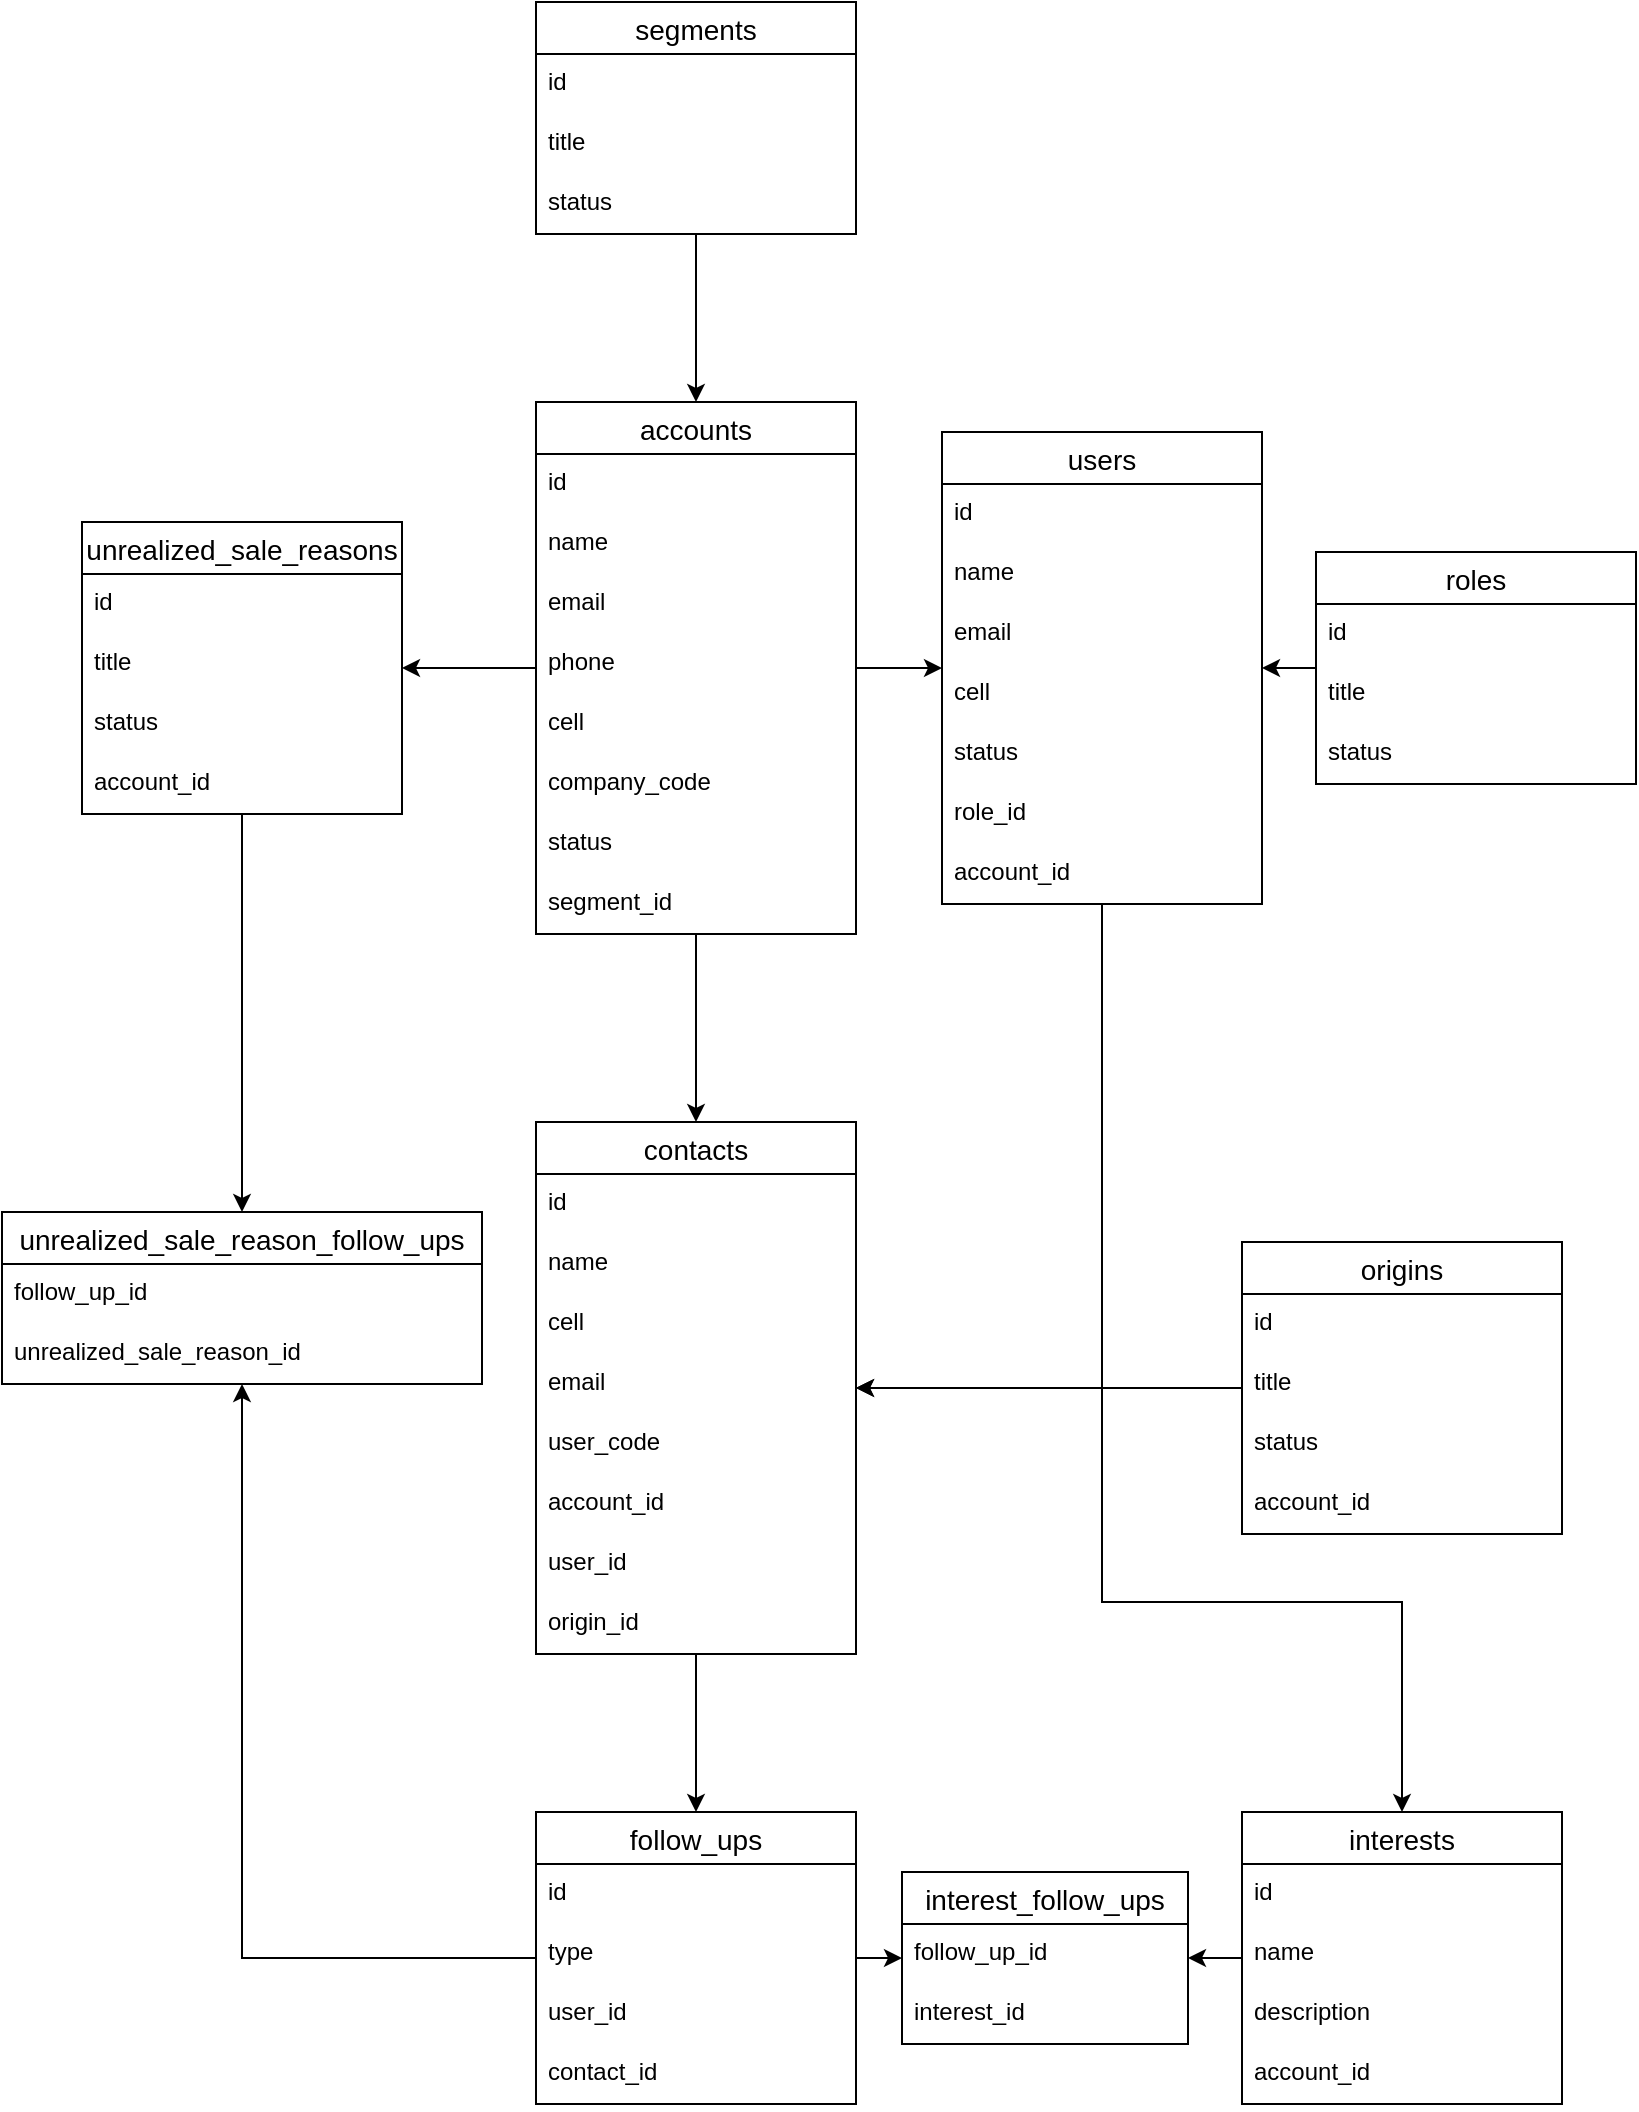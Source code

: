 <mxfile version="14.8.6" type="device"><diagram id="SLWSRsTq-FaPYbx-7JLq" name="Page-1"><mxGraphModel dx="1422" dy="762" grid="1" gridSize="10" guides="1" tooltips="1" connect="1" arrows="1" fold="1" page="1" pageScale="1" pageWidth="827" pageHeight="1169" math="0" shadow="0"><root><mxCell id="0"/><mxCell id="1" parent="0"/><mxCell id="yefjeWJ7altQWgFbyd8C-14" style="edgeStyle=orthogonalEdgeStyle;rounded=0;orthogonalLoop=1;jettySize=auto;html=1;entryX=0.5;entryY=0;entryDx=0;entryDy=0;" parent="1" source="YGh1TgvvSzcem3cveo73-14" target="YGh1TgvvSzcem3cveo73-19" edge="1"><mxGeometry relative="1" as="geometry"><mxPoint x="357" y="250" as="targetPoint"/></mxGeometry></mxCell><mxCell id="YGh1TgvvSzcem3cveo73-14" value="segments" style="swimlane;fontStyle=0;childLayout=stackLayout;horizontal=1;startSize=26;horizontalStack=0;resizeParent=1;resizeParentMax=0;resizeLast=0;collapsible=1;marginBottom=0;align=center;fontSize=14;" parent="1" vertex="1"><mxGeometry x="277" y="70" width="160" height="116" as="geometry"><mxRectangle x="277" y="70" width="90" height="26" as="alternateBounds"/></mxGeometry></mxCell><mxCell id="YGh1TgvvSzcem3cveo73-15" value="id" style="text;strokeColor=none;fillColor=none;spacingLeft=4;spacingRight=4;overflow=hidden;rotatable=0;points=[[0,0.5],[1,0.5]];portConstraint=eastwest;fontSize=12;" parent="YGh1TgvvSzcem3cveo73-14" vertex="1"><mxGeometry y="26" width="160" height="30" as="geometry"/></mxCell><mxCell id="YGh1TgvvSzcem3cveo73-16" value="title" style="text;strokeColor=none;fillColor=none;spacingLeft=4;spacingRight=4;overflow=hidden;rotatable=0;points=[[0,0.5],[1,0.5]];portConstraint=eastwest;fontSize=12;" parent="YGh1TgvvSzcem3cveo73-14" vertex="1"><mxGeometry y="56" width="160" height="30" as="geometry"/></mxCell><mxCell id="YGh1TgvvSzcem3cveo73-17" value="status" style="text;strokeColor=none;fillColor=none;spacingLeft=4;spacingRight=4;overflow=hidden;rotatable=0;points=[[0,0.5],[1,0.5]];portConstraint=eastwest;fontSize=12;" parent="YGh1TgvvSzcem3cveo73-14" vertex="1"><mxGeometry y="86" width="160" height="30" as="geometry"/></mxCell><mxCell id="yefjeWJ7altQWgFbyd8C-15" style="edgeStyle=orthogonalEdgeStyle;rounded=0;orthogonalLoop=1;jettySize=auto;html=1;" parent="1" source="YGh1TgvvSzcem3cveo73-19" target="YGh1TgvvSzcem3cveo73-31" edge="1"><mxGeometry relative="1" as="geometry"/></mxCell><mxCell id="yefjeWJ7altQWgFbyd8C-16" style="edgeStyle=orthogonalEdgeStyle;rounded=0;orthogonalLoop=1;jettySize=auto;html=1;" parent="1" source="YGh1TgvvSzcem3cveo73-19" target="YGh1TgvvSzcem3cveo73-23" edge="1"><mxGeometry relative="1" as="geometry"/></mxCell><mxCell id="yefjeWJ7altQWgFbyd8C-17" style="edgeStyle=orthogonalEdgeStyle;rounded=0;orthogonalLoop=1;jettySize=auto;html=1;" parent="1" source="YGh1TgvvSzcem3cveo73-19" target="YGh1TgvvSzcem3cveo73-35" edge="1"><mxGeometry relative="1" as="geometry"/></mxCell><mxCell id="YGh1TgvvSzcem3cveo73-19" value="accounts" style="swimlane;fontStyle=0;childLayout=stackLayout;horizontal=1;startSize=26;horizontalStack=0;resizeParent=1;resizeParentMax=0;resizeLast=0;collapsible=1;marginBottom=0;align=center;fontSize=14;" parent="1" vertex="1"><mxGeometry x="277" y="270" width="160" height="266" as="geometry"><mxRectangle x="277" y="270" width="90" height="26" as="alternateBounds"/></mxGeometry></mxCell><mxCell id="YGh1TgvvSzcem3cveo73-20" value="id" style="text;strokeColor=none;fillColor=none;spacingLeft=4;spacingRight=4;overflow=hidden;rotatable=0;points=[[0,0.5],[1,0.5]];portConstraint=eastwest;fontSize=12;" parent="YGh1TgvvSzcem3cveo73-19" vertex="1"><mxGeometry y="26" width="160" height="30" as="geometry"/></mxCell><mxCell id="YGh1TgvvSzcem3cveo73-21" value="name" style="text;strokeColor=none;fillColor=none;spacingLeft=4;spacingRight=4;overflow=hidden;rotatable=0;points=[[0,0.5],[1,0.5]];portConstraint=eastwest;fontSize=12;" parent="YGh1TgvvSzcem3cveo73-19" vertex="1"><mxGeometry y="56" width="160" height="30" as="geometry"/></mxCell><mxCell id="YGh1TgvvSzcem3cveo73-22" value="email" style="text;strokeColor=none;fillColor=none;spacingLeft=4;spacingRight=4;overflow=hidden;rotatable=0;points=[[0,0.5],[1,0.5]];portConstraint=eastwest;fontSize=12;" parent="YGh1TgvvSzcem3cveo73-19" vertex="1"><mxGeometry y="86" width="160" height="30" as="geometry"/></mxCell><mxCell id="YGh1TgvvSzcem3cveo73-47" value="phone" style="text;strokeColor=none;fillColor=none;spacingLeft=4;spacingRight=4;overflow=hidden;rotatable=0;points=[[0,0.5],[1,0.5]];portConstraint=eastwest;fontSize=12;" parent="YGh1TgvvSzcem3cveo73-19" vertex="1"><mxGeometry y="116" width="160" height="30" as="geometry"/></mxCell><mxCell id="YGh1TgvvSzcem3cveo73-48" value="cell" style="text;strokeColor=none;fillColor=none;spacingLeft=4;spacingRight=4;overflow=hidden;rotatable=0;points=[[0,0.5],[1,0.5]];portConstraint=eastwest;fontSize=12;" parent="YGh1TgvvSzcem3cveo73-19" vertex="1"><mxGeometry y="146" width="160" height="30" as="geometry"/></mxCell><mxCell id="YGh1TgvvSzcem3cveo73-51" value="company_code" style="text;strokeColor=none;fillColor=none;spacingLeft=4;spacingRight=4;overflow=hidden;rotatable=0;points=[[0,0.5],[1,0.5]];portConstraint=eastwest;fontSize=12;" parent="YGh1TgvvSzcem3cveo73-19" vertex="1"><mxGeometry y="176" width="160" height="30" as="geometry"/></mxCell><mxCell id="YGh1TgvvSzcem3cveo73-65" value="status" style="text;strokeColor=none;fillColor=none;spacingLeft=4;spacingRight=4;overflow=hidden;rotatable=0;points=[[0,0.5],[1,0.5]];portConstraint=eastwest;fontSize=12;" parent="YGh1TgvvSzcem3cveo73-19" vertex="1"><mxGeometry y="206" width="160" height="30" as="geometry"/></mxCell><mxCell id="YGh1TgvvSzcem3cveo73-50" value="segment_id" style="text;strokeColor=none;fillColor=none;spacingLeft=4;spacingRight=4;overflow=hidden;rotatable=0;points=[[0,0.5],[1,0.5]];portConstraint=eastwest;fontSize=12;" parent="YGh1TgvvSzcem3cveo73-19" vertex="1"><mxGeometry y="236" width="160" height="30" as="geometry"/></mxCell><mxCell id="5DFRYK8fMRRsfZinqLZB-3" style="edgeStyle=orthogonalEdgeStyle;rounded=0;orthogonalLoop=1;jettySize=auto;html=1;" parent="1" source="YGh1TgvvSzcem3cveo73-23" target="YGh1TgvvSzcem3cveo73-27" edge="1"><mxGeometry relative="1" as="geometry"><Array as="points"><mxPoint x="560" y="870"/><mxPoint x="710" y="870"/></Array></mxGeometry></mxCell><mxCell id="5DFRYK8fMRRsfZinqLZB-4" style="edgeStyle=orthogonalEdgeStyle;rounded=0;orthogonalLoop=1;jettySize=auto;html=1;" parent="1" source="YGh1TgvvSzcem3cveo73-23" target="YGh1TgvvSzcem3cveo73-31" edge="1"><mxGeometry relative="1" as="geometry"><Array as="points"><mxPoint x="560" y="763"/></Array></mxGeometry></mxCell><mxCell id="YGh1TgvvSzcem3cveo73-23" value="users" style="swimlane;fontStyle=0;childLayout=stackLayout;horizontal=1;startSize=26;horizontalStack=0;resizeParent=1;resizeParentMax=0;resizeLast=0;collapsible=1;marginBottom=0;align=center;fontSize=14;" parent="1" vertex="1"><mxGeometry x="480" y="285" width="160" height="236" as="geometry"><mxRectangle x="449" y="368" width="70" height="26" as="alternateBounds"/></mxGeometry></mxCell><mxCell id="YGh1TgvvSzcem3cveo73-24" value="id" style="text;strokeColor=none;fillColor=none;spacingLeft=4;spacingRight=4;overflow=hidden;rotatable=0;points=[[0,0.5],[1,0.5]];portConstraint=eastwest;fontSize=12;" parent="YGh1TgvvSzcem3cveo73-23" vertex="1"><mxGeometry y="26" width="160" height="30" as="geometry"/></mxCell><mxCell id="YGh1TgvvSzcem3cveo73-25" value="name" style="text;strokeColor=none;fillColor=none;spacingLeft=4;spacingRight=4;overflow=hidden;rotatable=0;points=[[0,0.5],[1,0.5]];portConstraint=eastwest;fontSize=12;" parent="YGh1TgvvSzcem3cveo73-23" vertex="1"><mxGeometry y="56" width="160" height="30" as="geometry"/></mxCell><mxCell id="YGh1TgvvSzcem3cveo73-58" value="email" style="text;strokeColor=none;fillColor=none;spacingLeft=4;spacingRight=4;overflow=hidden;rotatable=0;points=[[0,0.5],[1,0.5]];portConstraint=eastwest;fontSize=12;" parent="YGh1TgvvSzcem3cveo73-23" vertex="1"><mxGeometry y="86" width="160" height="30" as="geometry"/></mxCell><mxCell id="YGh1TgvvSzcem3cveo73-57" value="cell" style="text;strokeColor=none;fillColor=none;spacingLeft=4;spacingRight=4;overflow=hidden;rotatable=0;points=[[0,0.5],[1,0.5]];portConstraint=eastwest;fontSize=12;" parent="YGh1TgvvSzcem3cveo73-23" vertex="1"><mxGeometry y="116" width="160" height="30" as="geometry"/></mxCell><mxCell id="YGh1TgvvSzcem3cveo73-64" value="status" style="text;strokeColor=none;fillColor=none;spacingLeft=4;spacingRight=4;overflow=hidden;rotatable=0;points=[[0,0.5],[1,0.5]];portConstraint=eastwest;fontSize=12;" parent="YGh1TgvvSzcem3cveo73-23" vertex="1"><mxGeometry y="146" width="160" height="30" as="geometry"/></mxCell><mxCell id="YGh1TgvvSzcem3cveo73-62" value="role_id" style="text;strokeColor=none;fillColor=none;spacingLeft=4;spacingRight=4;overflow=hidden;rotatable=0;points=[[0,0.5],[1,0.5]];portConstraint=eastwest;fontSize=12;" parent="YGh1TgvvSzcem3cveo73-23" vertex="1"><mxGeometry y="176" width="160" height="30" as="geometry"/></mxCell><mxCell id="YGh1TgvvSzcem3cveo73-26" value="account_id" style="text;strokeColor=none;fillColor=none;spacingLeft=4;spacingRight=4;overflow=hidden;rotatable=0;points=[[0,0.5],[1,0.5]];portConstraint=eastwest;fontSize=12;" parent="YGh1TgvvSzcem3cveo73-23" vertex="1"><mxGeometry y="206" width="160" height="30" as="geometry"/></mxCell><mxCell id="5DFRYK8fMRRsfZinqLZB-14" style="edgeStyle=orthogonalEdgeStyle;rounded=0;orthogonalLoop=1;jettySize=auto;html=1;" parent="1" source="YGh1TgvvSzcem3cveo73-27" target="5DFRYK8fMRRsfZinqLZB-10" edge="1"><mxGeometry relative="1" as="geometry"/></mxCell><mxCell id="YGh1TgvvSzcem3cveo73-27" value="interests" style="swimlane;fontStyle=0;childLayout=stackLayout;horizontal=1;startSize=26;horizontalStack=0;resizeParent=1;resizeParentMax=0;resizeLast=0;collapsible=1;marginBottom=0;align=center;fontSize=14;" parent="1" vertex="1"><mxGeometry x="630" y="975" width="160" height="146" as="geometry"><mxRectangle x="312" y="870" width="90" height="26" as="alternateBounds"/></mxGeometry></mxCell><mxCell id="YGh1TgvvSzcem3cveo73-28" value="id" style="text;strokeColor=none;fillColor=none;spacingLeft=4;spacingRight=4;overflow=hidden;rotatable=0;points=[[0,0.5],[1,0.5]];portConstraint=eastwest;fontSize=12;" parent="YGh1TgvvSzcem3cveo73-27" vertex="1"><mxGeometry y="26" width="160" height="30" as="geometry"/></mxCell><mxCell id="YGh1TgvvSzcem3cveo73-29" value="name" style="text;strokeColor=none;fillColor=none;spacingLeft=4;spacingRight=4;overflow=hidden;rotatable=0;points=[[0,0.5],[1,0.5]];portConstraint=eastwest;fontSize=12;" parent="YGh1TgvvSzcem3cveo73-27" vertex="1"><mxGeometry y="56" width="160" height="30" as="geometry"/></mxCell><mxCell id="YGh1TgvvSzcem3cveo73-63" value="description" style="text;strokeColor=none;fillColor=none;spacingLeft=4;spacingRight=4;overflow=hidden;rotatable=0;points=[[0,0.5],[1,0.5]];portConstraint=eastwest;fontSize=12;" parent="YGh1TgvvSzcem3cveo73-27" vertex="1"><mxGeometry y="86" width="160" height="30" as="geometry"/></mxCell><mxCell id="5DFRYK8fMRRsfZinqLZB-5" value="account_id" style="text;strokeColor=none;fillColor=none;spacingLeft=4;spacingRight=4;overflow=hidden;rotatable=0;points=[[0,0.5],[1,0.5]];portConstraint=eastwest;fontSize=12;" parent="YGh1TgvvSzcem3cveo73-27" vertex="1"><mxGeometry y="116" width="160" height="30" as="geometry"/></mxCell><mxCell id="5DFRYK8fMRRsfZinqLZB-2" style="edgeStyle=orthogonalEdgeStyle;rounded=0;orthogonalLoop=1;jettySize=auto;html=1;" parent="1" source="YGh1TgvvSzcem3cveo73-31" target="YGh1TgvvSzcem3cveo73-43" edge="1"><mxGeometry relative="1" as="geometry"><mxPoint x="357" y="970" as="targetPoint"/></mxGeometry></mxCell><mxCell id="YGh1TgvvSzcem3cveo73-31" value="contacts" style="swimlane;fontStyle=0;childLayout=stackLayout;horizontal=1;startSize=26;horizontalStack=0;resizeParent=1;resizeParentMax=0;resizeLast=0;collapsible=1;marginBottom=0;align=center;fontSize=14;" parent="1" vertex="1"><mxGeometry x="277" y="630" width="160" height="266" as="geometry"><mxRectangle x="277" y="560" width="80" height="26" as="alternateBounds"/></mxGeometry></mxCell><mxCell id="YGh1TgvvSzcem3cveo73-32" value="id" style="text;strokeColor=none;fillColor=none;spacingLeft=4;spacingRight=4;overflow=hidden;rotatable=0;points=[[0,0.5],[1,0.5]];portConstraint=eastwest;fontSize=12;" parent="YGh1TgvvSzcem3cveo73-31" vertex="1"><mxGeometry y="26" width="160" height="30" as="geometry"/></mxCell><mxCell id="YGh1TgvvSzcem3cveo73-55" value="name" style="text;strokeColor=none;fillColor=none;spacingLeft=4;spacingRight=4;overflow=hidden;rotatable=0;points=[[0,0.5],[1,0.5]];portConstraint=eastwest;fontSize=12;" parent="YGh1TgvvSzcem3cveo73-31" vertex="1"><mxGeometry y="56" width="160" height="30" as="geometry"/></mxCell><mxCell id="YGh1TgvvSzcem3cveo73-54" value="cell" style="text;strokeColor=none;fillColor=none;spacingLeft=4;spacingRight=4;overflow=hidden;rotatable=0;points=[[0,0.5],[1,0.5]];portConstraint=eastwest;fontSize=12;" parent="YGh1TgvvSzcem3cveo73-31" vertex="1"><mxGeometry y="86" width="160" height="30" as="geometry"/></mxCell><mxCell id="YGh1TgvvSzcem3cveo73-33" value="email" style="text;strokeColor=none;fillColor=none;spacingLeft=4;spacingRight=4;overflow=hidden;rotatable=0;points=[[0,0.5],[1,0.5]];portConstraint=eastwest;fontSize=12;" parent="YGh1TgvvSzcem3cveo73-31" vertex="1"><mxGeometry y="116" width="160" height="30" as="geometry"/></mxCell><mxCell id="YGh1TgvvSzcem3cveo73-56" value="user_code" style="text;strokeColor=none;fillColor=none;spacingLeft=4;spacingRight=4;overflow=hidden;rotatable=0;points=[[0,0.5],[1,0.5]];portConstraint=eastwest;fontSize=12;" parent="YGh1TgvvSzcem3cveo73-31" vertex="1"><mxGeometry y="146" width="160" height="30" as="geometry"/></mxCell><mxCell id="YGh1TgvvSzcem3cveo73-34" value="account_id" style="text;strokeColor=none;fillColor=none;spacingLeft=4;spacingRight=4;overflow=hidden;rotatable=0;points=[[0,0.5],[1,0.5]];portConstraint=eastwest;fontSize=12;" parent="YGh1TgvvSzcem3cveo73-31" vertex="1"><mxGeometry y="176" width="160" height="30" as="geometry"/></mxCell><mxCell id="NJnUOKq8_FBB352ZVSWL-5" value="user_id" style="text;strokeColor=none;fillColor=none;spacingLeft=4;spacingRight=4;overflow=hidden;rotatable=0;points=[[0,0.5],[1,0.5]];portConstraint=eastwest;fontSize=12;" parent="YGh1TgvvSzcem3cveo73-31" vertex="1"><mxGeometry y="206" width="160" height="30" as="geometry"/></mxCell><mxCell id="yefjeWJ7altQWgFbyd8C-12" value="origin_id" style="text;strokeColor=none;fillColor=none;spacingLeft=4;spacingRight=4;overflow=hidden;rotatable=0;points=[[0,0.5],[1,0.5]];portConstraint=eastwest;fontSize=12;" parent="YGh1TgvvSzcem3cveo73-31" vertex="1"><mxGeometry y="236" width="160" height="30" as="geometry"/></mxCell><mxCell id="oTx3z8IuwwrT4i-um0_3-7" style="edgeStyle=orthogonalEdgeStyle;rounded=0;orthogonalLoop=1;jettySize=auto;html=1;" parent="1" source="YGh1TgvvSzcem3cveo73-35" target="oTx3z8IuwwrT4i-um0_3-2" edge="1"><mxGeometry relative="1" as="geometry"/></mxCell><mxCell id="YGh1TgvvSzcem3cveo73-35" value="unrealized_sale_reasons" style="swimlane;fontStyle=0;childLayout=stackLayout;horizontal=1;startSize=26;horizontalStack=0;resizeParent=1;resizeParentMax=0;resizeLast=0;collapsible=1;marginBottom=0;align=center;fontSize=14;" parent="1" vertex="1"><mxGeometry x="50" y="330" width="160" height="146" as="geometry"><mxRectangle x="51.25" y="500" width="189.5" height="26" as="alternateBounds"/></mxGeometry></mxCell><mxCell id="YGh1TgvvSzcem3cveo73-36" value="id" style="text;strokeColor=none;fillColor=none;spacingLeft=4;spacingRight=4;overflow=hidden;rotatable=0;points=[[0,0.5],[1,0.5]];portConstraint=eastwest;fontSize=12;" parent="YGh1TgvvSzcem3cveo73-35" vertex="1"><mxGeometry y="26" width="160" height="30" as="geometry"/></mxCell><mxCell id="YGh1TgvvSzcem3cveo73-37" value="title" style="text;strokeColor=none;fillColor=none;spacingLeft=4;spacingRight=4;overflow=hidden;rotatable=0;points=[[0,0.5],[1,0.5]];portConstraint=eastwest;fontSize=12;" parent="YGh1TgvvSzcem3cveo73-35" vertex="1"><mxGeometry y="56" width="160" height="30" as="geometry"/></mxCell><mxCell id="YGh1TgvvSzcem3cveo73-38" value="status" style="text;strokeColor=none;fillColor=none;spacingLeft=4;spacingRight=4;overflow=hidden;rotatable=0;points=[[0,0.5],[1,0.5]];portConstraint=eastwest;fontSize=12;" parent="YGh1TgvvSzcem3cveo73-35" vertex="1"><mxGeometry y="86" width="160" height="30" as="geometry"/></mxCell><mxCell id="efwUKrIB1t4HCWGuJTT1-2" value="account_id" style="text;strokeColor=none;fillColor=none;spacingLeft=4;spacingRight=4;overflow=hidden;rotatable=0;points=[[0,0.5],[1,0.5]];portConstraint=eastwest;fontSize=12;" parent="YGh1TgvvSzcem3cveo73-35" vertex="1"><mxGeometry y="116" width="160" height="30" as="geometry"/></mxCell><mxCell id="oTx3z8IuwwrT4i-um0_3-6" style="edgeStyle=orthogonalEdgeStyle;rounded=0;orthogonalLoop=1;jettySize=auto;html=1;" parent="1" source="YGh1TgvvSzcem3cveo73-43" target="oTx3z8IuwwrT4i-um0_3-2" edge="1"><mxGeometry relative="1" as="geometry"/></mxCell><mxCell id="5DFRYK8fMRRsfZinqLZB-13" style="edgeStyle=orthogonalEdgeStyle;rounded=0;orthogonalLoop=1;jettySize=auto;html=1;" parent="1" source="YGh1TgvvSzcem3cveo73-43" target="5DFRYK8fMRRsfZinqLZB-10" edge="1"><mxGeometry relative="1" as="geometry"/></mxCell><mxCell id="YGh1TgvvSzcem3cveo73-43" value="follow_ups" style="swimlane;fontStyle=0;childLayout=stackLayout;horizontal=1;startSize=26;horizontalStack=0;resizeParent=1;resizeParentMax=0;resizeLast=0;collapsible=1;marginBottom=0;align=center;fontSize=14;" parent="1" vertex="1"><mxGeometry x="277" y="975" width="160" height="146" as="geometry"><mxRectangle x="96" y="768" width="100" height="26" as="alternateBounds"/></mxGeometry></mxCell><mxCell id="YGh1TgvvSzcem3cveo73-44" value="id" style="text;strokeColor=none;fillColor=none;spacingLeft=4;spacingRight=4;overflow=hidden;rotatable=0;points=[[0,0.5],[1,0.5]];portConstraint=eastwest;fontSize=12;" parent="YGh1TgvvSzcem3cveo73-43" vertex="1"><mxGeometry y="26" width="160" height="30" as="geometry"/></mxCell><mxCell id="YGh1TgvvSzcem3cveo73-45" value="type" style="text;strokeColor=none;fillColor=none;spacingLeft=4;spacingRight=4;overflow=hidden;rotatable=0;points=[[0,0.5],[1,0.5]];portConstraint=eastwest;fontSize=12;" parent="YGh1TgvvSzcem3cveo73-43" vertex="1"><mxGeometry y="56" width="160" height="30" as="geometry"/></mxCell><mxCell id="oTx3z8IuwwrT4i-um0_3-1" value="user_id" style="text;strokeColor=none;fillColor=none;spacingLeft=4;spacingRight=4;overflow=hidden;rotatable=0;points=[[0,0.5],[1,0.5]];portConstraint=eastwest;fontSize=12;" parent="YGh1TgvvSzcem3cveo73-43" vertex="1"><mxGeometry y="86" width="160" height="30" as="geometry"/></mxCell><mxCell id="efwUKrIB1t4HCWGuJTT1-1" value="contact_id" style="text;strokeColor=none;fillColor=none;spacingLeft=4;spacingRight=4;overflow=hidden;rotatable=0;points=[[0,0.5],[1,0.5]];portConstraint=eastwest;fontSize=12;" parent="YGh1TgvvSzcem3cveo73-43" vertex="1"><mxGeometry y="116" width="160" height="30" as="geometry"/></mxCell><mxCell id="yefjeWJ7altQWgFbyd8C-21" style="edgeStyle=orthogonalEdgeStyle;rounded=0;orthogonalLoop=1;jettySize=auto;html=1;" parent="1" source="Ts--OE_492lRnScqqLVj-10" target="YGh1TgvvSzcem3cveo73-23" edge="1"><mxGeometry relative="1" as="geometry"/></mxCell><mxCell id="Ts--OE_492lRnScqqLVj-10" value="roles" style="swimlane;fontStyle=0;childLayout=stackLayout;horizontal=1;startSize=26;horizontalStack=0;resizeParent=1;resizeParentMax=0;resizeLast=0;collapsible=1;marginBottom=0;align=center;fontSize=14;" parent="1" vertex="1"><mxGeometry x="667" y="345" width="160" height="116" as="geometry"><mxRectangle x="706" y="368" width="90" height="26" as="alternateBounds"/></mxGeometry></mxCell><mxCell id="Ts--OE_492lRnScqqLVj-11" value="id" style="text;strokeColor=none;fillColor=none;spacingLeft=4;spacingRight=4;overflow=hidden;rotatable=0;points=[[0,0.5],[1,0.5]];portConstraint=eastwest;fontSize=12;" parent="Ts--OE_492lRnScqqLVj-10" vertex="1"><mxGeometry y="26" width="160" height="30" as="geometry"/></mxCell><mxCell id="Ts--OE_492lRnScqqLVj-12" value="title" style="text;strokeColor=none;fillColor=none;spacingLeft=4;spacingRight=4;overflow=hidden;rotatable=0;points=[[0,0.5],[1,0.5]];portConstraint=eastwest;fontSize=12;" parent="Ts--OE_492lRnScqqLVj-10" vertex="1"><mxGeometry y="56" width="160" height="30" as="geometry"/></mxCell><mxCell id="Ts--OE_492lRnScqqLVj-13" value="status" style="text;strokeColor=none;fillColor=none;spacingLeft=4;spacingRight=4;overflow=hidden;rotatable=0;points=[[0,0.5],[1,0.5]];portConstraint=eastwest;fontSize=12;" parent="Ts--OE_492lRnScqqLVj-10" vertex="1"><mxGeometry y="86" width="160" height="30" as="geometry"/></mxCell><mxCell id="5DFRYK8fMRRsfZinqLZB-1" style="edgeStyle=orthogonalEdgeStyle;rounded=0;orthogonalLoop=1;jettySize=auto;html=1;" parent="1" source="yefjeWJ7altQWgFbyd8C-7" target="YGh1TgvvSzcem3cveo73-31" edge="1"><mxGeometry relative="1" as="geometry"/></mxCell><mxCell id="yefjeWJ7altQWgFbyd8C-7" value="origins" style="swimlane;fontStyle=0;childLayout=stackLayout;horizontal=1;startSize=26;horizontalStack=0;resizeParent=1;resizeParentMax=0;resizeLast=0;collapsible=1;marginBottom=0;align=center;fontSize=14;" parent="1" vertex="1"><mxGeometry x="630" y="690" width="160" height="146" as="geometry"><mxRectangle x="621" y="668" width="79" height="26" as="alternateBounds"/></mxGeometry></mxCell><mxCell id="yefjeWJ7altQWgFbyd8C-8" value="id" style="text;strokeColor=none;fillColor=none;spacingLeft=4;spacingRight=4;overflow=hidden;rotatable=0;points=[[0,0.5],[1,0.5]];portConstraint=eastwest;fontSize=12;" parent="yefjeWJ7altQWgFbyd8C-7" vertex="1"><mxGeometry y="26" width="160" height="30" as="geometry"/></mxCell><mxCell id="yefjeWJ7altQWgFbyd8C-9" value="title" style="text;strokeColor=none;fillColor=none;spacingLeft=4;spacingRight=4;overflow=hidden;rotatable=0;points=[[0,0.5],[1,0.5]];portConstraint=eastwest;fontSize=12;" parent="yefjeWJ7altQWgFbyd8C-7" vertex="1"><mxGeometry y="56" width="160" height="30" as="geometry"/></mxCell><mxCell id="yefjeWJ7altQWgFbyd8C-10" value="status" style="text;strokeColor=none;fillColor=none;spacingLeft=4;spacingRight=4;overflow=hidden;rotatable=0;points=[[0,0.5],[1,0.5]];portConstraint=eastwest;fontSize=12;" parent="yefjeWJ7altQWgFbyd8C-7" vertex="1"><mxGeometry y="86" width="160" height="30" as="geometry"/></mxCell><mxCell id="5DFRYK8fMRRsfZinqLZB-8" value="account_id" style="text;strokeColor=none;fillColor=none;spacingLeft=4;spacingRight=4;overflow=hidden;rotatable=0;points=[[0,0.5],[1,0.5]];portConstraint=eastwest;fontSize=12;" parent="yefjeWJ7altQWgFbyd8C-7" vertex="1"><mxGeometry y="116" width="160" height="30" as="geometry"/></mxCell><mxCell id="oTx3z8IuwwrT4i-um0_3-2" value="unrealized_sale_reason_follow_ups" style="swimlane;fontStyle=0;childLayout=stackLayout;horizontal=1;startSize=26;horizontalStack=0;resizeParent=1;resizeParentMax=0;resizeLast=0;collapsible=1;marginBottom=0;align=center;fontSize=14;" parent="1" vertex="1"><mxGeometry x="10" y="675" width="240" height="86" as="geometry"><mxRectangle x="51.25" y="500" width="189.5" height="26" as="alternateBounds"/></mxGeometry></mxCell><mxCell id="oTx3z8IuwwrT4i-um0_3-3" value="follow_up_id" style="text;strokeColor=none;fillColor=none;spacingLeft=4;spacingRight=4;overflow=hidden;rotatable=0;points=[[0,0.5],[1,0.5]];portConstraint=eastwest;fontSize=12;" parent="oTx3z8IuwwrT4i-um0_3-2" vertex="1"><mxGeometry y="26" width="240" height="30" as="geometry"/></mxCell><mxCell id="oTx3z8IuwwrT4i-um0_3-4" value="unrealized_sale_reason_id" style="text;strokeColor=none;fillColor=none;spacingLeft=4;spacingRight=4;overflow=hidden;rotatable=0;points=[[0,0.5],[1,0.5]];portConstraint=eastwest;fontSize=12;" parent="oTx3z8IuwwrT4i-um0_3-2" vertex="1"><mxGeometry y="56" width="240" height="30" as="geometry"/></mxCell><mxCell id="5DFRYK8fMRRsfZinqLZB-10" value="interest_follow_ups" style="swimlane;fontStyle=0;childLayout=stackLayout;horizontal=1;startSize=26;horizontalStack=0;resizeParent=1;resizeParentMax=0;resizeLast=0;collapsible=1;marginBottom=0;align=center;fontSize=14;" parent="1" vertex="1"><mxGeometry x="460" y="1005" width="143" height="86" as="geometry"><mxRectangle x="51.25" y="500" width="189.5" height="26" as="alternateBounds"/></mxGeometry></mxCell><mxCell id="5DFRYK8fMRRsfZinqLZB-11" value="follow_up_id" style="text;strokeColor=none;fillColor=none;spacingLeft=4;spacingRight=4;overflow=hidden;rotatable=0;points=[[0,0.5],[1,0.5]];portConstraint=eastwest;fontSize=12;" parent="5DFRYK8fMRRsfZinqLZB-10" vertex="1"><mxGeometry y="26" width="143" height="30" as="geometry"/></mxCell><mxCell id="5DFRYK8fMRRsfZinqLZB-12" value="interest_id" style="text;strokeColor=none;fillColor=none;spacingLeft=4;spacingRight=4;overflow=hidden;rotatable=0;points=[[0,0.5],[1,0.5]];portConstraint=eastwest;fontSize=12;" parent="5DFRYK8fMRRsfZinqLZB-10" vertex="1"><mxGeometry y="56" width="143" height="30" as="geometry"/></mxCell></root></mxGraphModel></diagram></mxfile>